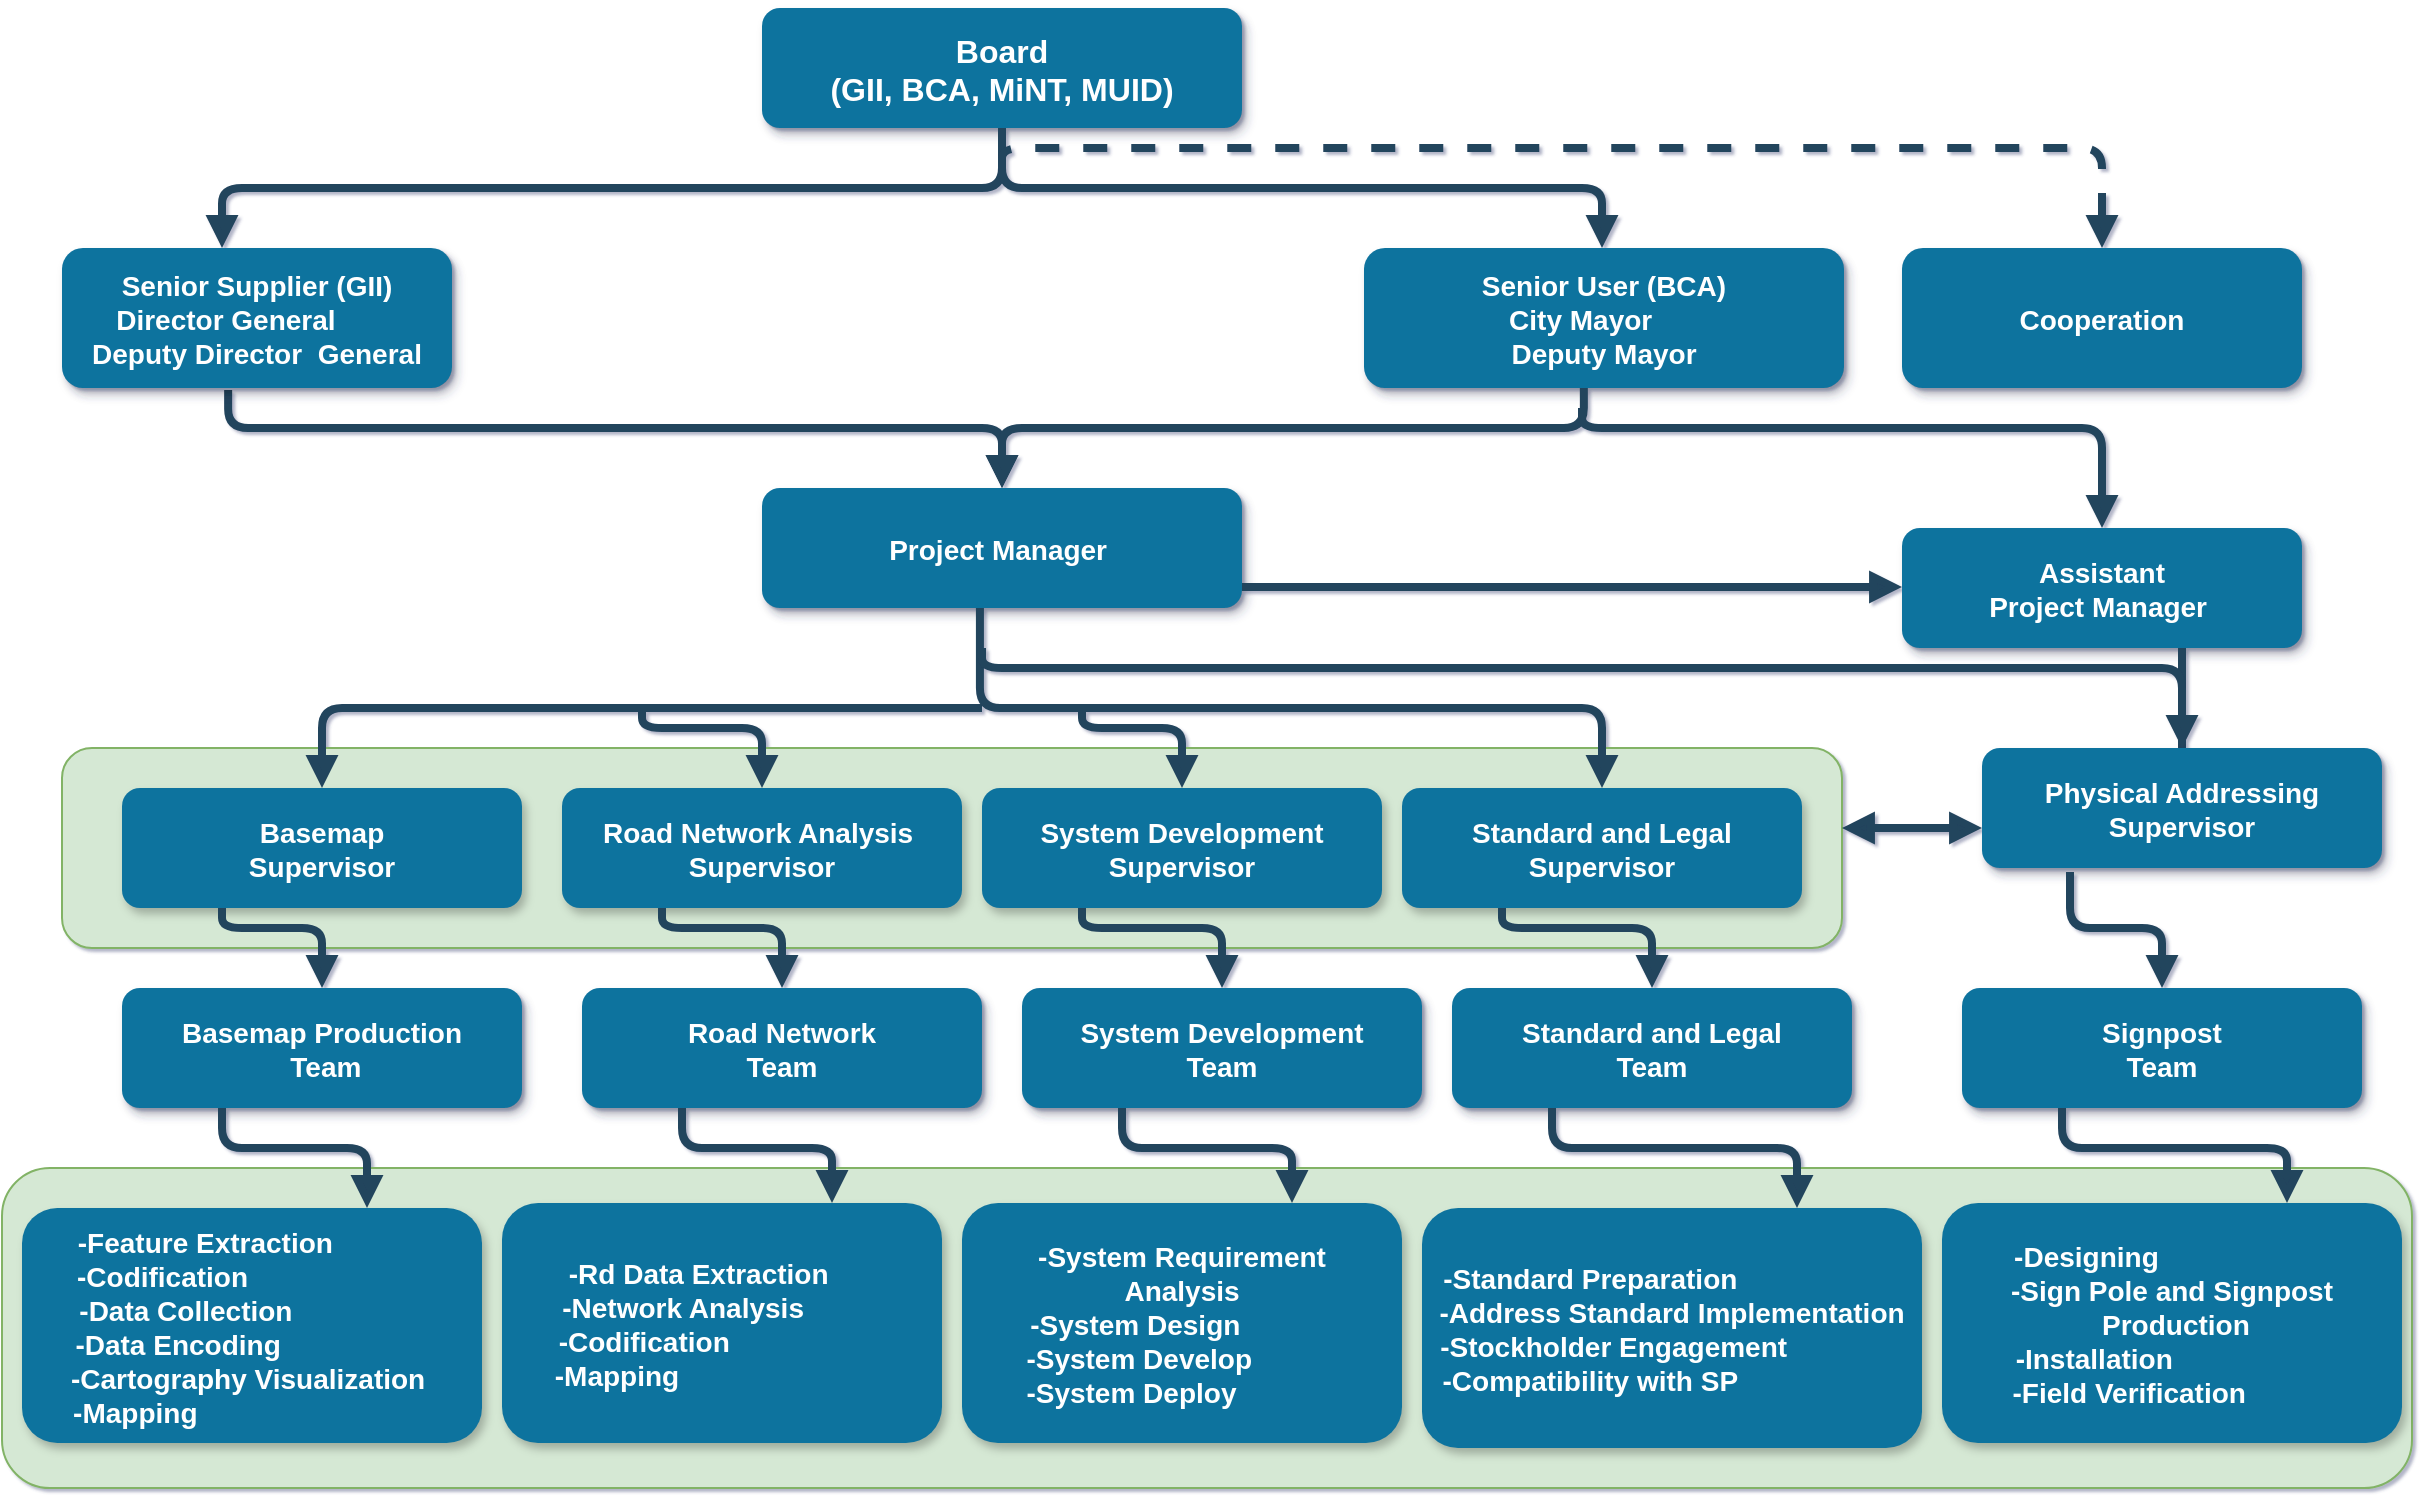 <mxfile version="17.5.0" type="github" pages="3">
  <diagram name="Page-1" id="97916047-d0de-89f5-080d-49f4d83e522f">
    <mxGraphModel dx="1604" dy="805" grid="1" gridSize="10" guides="1" tooltips="1" connect="1" arrows="1" fold="1" page="1" pageScale="1.5" pageWidth="1169" pageHeight="827" background="none" math="0" shadow="1">
      <root>
        <mxCell id="0" />
        <mxCell id="1" parent="0" />
        <mxCell id="2" value="Board&#xa;(GII, BCA, MiNT, MUID)" style="rounded=1;fillColor=#10739E;strokeColor=none;shadow=1;gradientColor=none;fontStyle=1;fontColor=#FFFFFF;fontSize=16;" parent="1" vertex="1">
          <mxGeometry x="710" y="220" width="240" height="60" as="geometry" />
        </mxCell>
        <mxCell id="5" value="Project Manager " style="rounded=1;fillColor=#10739E;strokeColor=none;shadow=1;gradientColor=none;fontStyle=1;fontColor=#FFFFFF;fontSize=14;" parent="1" vertex="1">
          <mxGeometry x="710" y="460" width="240" height="60" as="geometry" />
        </mxCell>
        <mxCell id="7" value="Cooperation" style="rounded=1;fillColor=#10739E;strokeColor=none;shadow=1;gradientColor=none;fontStyle=1;fontColor=#FFFFFF;fontSize=14;" parent="1" vertex="1">
          <mxGeometry x="1280" y="340" width="200" height="70" as="geometry" />
        </mxCell>
        <mxCell id="23" value="Assistant &#xa;Project Manager " style="rounded=1;fillColor=#10739E;strokeColor=none;shadow=1;gradientColor=none;fontStyle=1;fontColor=#FFFFFF;fontSize=14;" parent="1" vertex="1">
          <mxGeometry x="1280" y="480" width="200" height="60" as="geometry" />
        </mxCell>
        <mxCell id="32" value="" style="edgeStyle=elbowEdgeStyle;elbow=vertical;strokeWidth=4;endArrow=block;endFill=1;fontStyle=1;strokeColor=#23445D;exitX=0.426;exitY=1.014;exitDx=0;exitDy=0;exitPerimeter=0;entryX=0.5;entryY=0;entryDx=0;entryDy=0;" parent="1" source="-oGhKgB42iq1yZTFwgwP-55" target="5" edge="1">
          <mxGeometry x="22" y="165.5" width="100" height="100" as="geometry">
            <mxPoint x="1240" y="350" as="sourcePoint" />
            <mxPoint x="780" y="490" as="targetPoint" />
            <Array as="points">
              <mxPoint x="620" y="430" />
            </Array>
          </mxGeometry>
        </mxCell>
        <mxCell id="34" value="" style="edgeStyle=elbowEdgeStyle;elbow=vertical;strokeWidth=4;endArrow=block;endFill=1;fontStyle=1;strokeColor=#23445D;exitX=0.5;exitY=1;exitDx=0;exitDy=0;" parent="1" source="2" edge="1">
          <mxGeometry x="72" y="135.5" width="100" height="100" as="geometry">
            <mxPoint x="780" y="280" as="sourcePoint" />
            <mxPoint x="440" y="340" as="targetPoint" />
            <Array as="points">
              <mxPoint x="640" y="310" />
              <mxPoint x="600" y="320" />
              <mxPoint x="770" y="320" />
              <mxPoint x="700" y="330" />
              <mxPoint x="602" y="525.5" />
            </Array>
          </mxGeometry>
        </mxCell>
        <mxCell id="37" value="" style="edgeStyle=elbowEdgeStyle;elbow=vertical;strokeWidth=4;endArrow=block;endFill=1;fontStyle=1;strokeColor=#23445D;exitX=0.5;exitY=1;exitDx=0;exitDy=0;" parent="1" source="2" edge="1">
          <mxGeometry x="-38" y="135.5" width="100" height="100" as="geometry">
            <mxPoint x="660" y="320" as="sourcePoint" />
            <mxPoint x="1130" y="340" as="targetPoint" />
            <Array as="points">
              <mxPoint x="980" y="310" />
              <mxPoint x="740" y="320" />
              <mxPoint x="890" y="350" />
              <mxPoint x="912" y="525.5" />
            </Array>
          </mxGeometry>
        </mxCell>
        <mxCell id="50" value="" style="edgeStyle=elbowEdgeStyle;elbow=vertical;strokeWidth=4;endArrow=block;endFill=1;fontStyle=1;strokeColor=#23445D;entryX=0.5;entryY=0;entryDx=0;entryDy=0;" parent="1" target="23" edge="1">
          <mxGeometry x="72" y="165.5" width="100" height="100" as="geometry">
            <mxPoint x="1120" y="420" as="sourcePoint" />
            <mxPoint x="1190" y="490" as="targetPoint" />
            <Array as="points">
              <mxPoint x="1250" y="430" />
            </Array>
          </mxGeometry>
        </mxCell>
        <mxCell id="-oGhKgB42iq1yZTFwgwP-55" value="Senior Supplier (GII)&#xa;Director General        &#xa;Deputy Director  General" style="rounded=1;fillColor=#10739E;strokeColor=none;shadow=1;gradientColor=none;fontStyle=1;fontColor=#FFFFFF;fontSize=14;" parent="1" vertex="1">
          <mxGeometry x="360" y="340" width="195" height="70" as="geometry" />
        </mxCell>
        <mxCell id="-oGhKgB42iq1yZTFwgwP-58" value="Senior User (BCA)&#xa;City Mayor      &#xa;Deputy Mayor" style="rounded=1;fillColor=#10739E;strokeColor=none;shadow=1;gradientColor=none;fontStyle=1;fontColor=#FFFFFF;fontSize=14;" parent="1" vertex="1">
          <mxGeometry x="1011" y="340" width="240" height="70" as="geometry" />
        </mxCell>
        <mxCell id="-oGhKgB42iq1yZTFwgwP-59" value="" style="edgeStyle=elbowEdgeStyle;elbow=vertical;strokeWidth=4;endArrow=block;endFill=1;fontStyle=1;strokeColor=#23445D;exitX=0.458;exitY=1;exitDx=0;exitDy=0;exitPerimeter=0;entryX=0.5;entryY=0;entryDx=0;entryDy=0;" parent="1" source="-oGhKgB42iq1yZTFwgwP-58" target="5" edge="1">
          <mxGeometry x="312" y="185.5" width="100" height="100" as="geometry">
            <mxPoint x="1020" y="440" as="sourcePoint" />
            <mxPoint x="830" y="490" as="targetPoint" />
            <Array as="points">
              <mxPoint x="970" y="430" />
            </Array>
          </mxGeometry>
        </mxCell>
        <mxCell id="-oGhKgB42iq1yZTFwgwP-64" value="" style="edgeStyle=elbowEdgeStyle;elbow=vertical;strokeWidth=4;endArrow=block;endFill=1;fontStyle=1;dashed=1;strokeColor=#23445D;entryX=0.5;entryY=0;entryDx=0;entryDy=0;" parent="1" target="7" edge="1">
          <mxGeometry x="-88" y="440.5" width="100" height="100" as="geometry">
            <mxPoint x="830" y="300" as="sourcePoint" />
            <mxPoint x="1270" y="320" as="targetPoint" />
            <Array as="points">
              <mxPoint x="980" y="290" />
              <mxPoint x="1110" y="300" />
              <mxPoint x="1020" y="300" />
              <mxPoint x="1030" y="230" />
              <mxPoint x="1090" y="200" />
              <mxPoint x="900" y="300" />
              <mxPoint x="910" y="290" />
              <mxPoint x="1240" y="280" />
              <mxPoint x="1230" y="290" />
              <mxPoint x="1360" y="435" />
              <mxPoint x="1310" y="435" />
              <mxPoint x="1180" y="435" />
            </Array>
          </mxGeometry>
        </mxCell>
        <mxCell id="-oGhKgB42iq1yZTFwgwP-71" value="" style="edgeStyle=elbowEdgeStyle;elbow=vertical;strokeWidth=4;endArrow=block;endFill=1;fontStyle=1;strokeColor=#23445D;" parent="1" source="5" edge="1">
          <mxGeometry x="307" y="414.5" width="100" height="100" as="geometry">
            <mxPoint x="1000" y="509.5" as="sourcePoint" />
            <mxPoint x="1280" y="509.5" as="targetPoint" />
            <Array as="points">
              <mxPoint x="1130" y="509.5" />
              <mxPoint x="1085" y="509" />
              <mxPoint x="1065" y="569" />
              <mxPoint x="1065" y="559" />
              <mxPoint x="1065" y="539" />
              <mxPoint x="1035" y="579" />
              <mxPoint x="1095" y="559" />
              <mxPoint x="1125" y="569" />
              <mxPoint x="1035" y="619" />
              <mxPoint x="1075" y="659" />
              <mxPoint x="1075" y="599" />
              <mxPoint x="1125" y="539" />
              <mxPoint x="1227" y="804.5" />
            </Array>
          </mxGeometry>
        </mxCell>
        <mxCell id="-oGhKgB42iq1yZTFwgwP-72" value="" style="rounded=1;whiteSpace=wrap;html=1;labelBackgroundColor=default;fontSize=16;fillColor=#d5e8d4;strokeColor=#82b366;" parent="1" vertex="1">
          <mxGeometry x="360" y="590" width="890" height="100" as="geometry" />
        </mxCell>
        <mxCell id="-oGhKgB42iq1yZTFwgwP-74" value="System Development&#xa;Supervisor" style="rounded=1;fillColor=#10739E;strokeColor=none;shadow=1;gradientColor=none;fontStyle=1;fontColor=#FFFFFF;fontSize=14;" parent="1" vertex="1">
          <mxGeometry x="820" y="610" width="200" height="60" as="geometry" />
        </mxCell>
        <mxCell id="-oGhKgB42iq1yZTFwgwP-75" value="Road Network Analysis &#xa;Supervisor" style="rounded=1;fillColor=#10739E;strokeColor=none;shadow=1;gradientColor=none;fontStyle=1;fontColor=#FFFFFF;fontSize=14;" parent="1" vertex="1">
          <mxGeometry x="610" y="610" width="200" height="60" as="geometry" />
        </mxCell>
        <mxCell id="-oGhKgB42iq1yZTFwgwP-76" value="Basemap&#xa;Supervisor" style="rounded=1;fillColor=#10739E;strokeColor=none;shadow=1;gradientColor=none;fontStyle=1;fontColor=#FFFFFF;fontSize=14;" parent="1" vertex="1">
          <mxGeometry x="390" y="610" width="200" height="60" as="geometry" />
        </mxCell>
        <mxCell id="-oGhKgB42iq1yZTFwgwP-77" value="Standard and Legal&#xa;Supervisor" style="rounded=1;fillColor=#10739E;strokeColor=none;shadow=1;gradientColor=none;fontStyle=1;fontColor=#FFFFFF;fontSize=14;" parent="1" vertex="1">
          <mxGeometry x="1030" y="610" width="200" height="60" as="geometry" />
        </mxCell>
        <mxCell id="-oGhKgB42iq1yZTFwgwP-80" value="" style="edgeStyle=elbowEdgeStyle;elbow=vertical;strokeWidth=4;endArrow=block;endFill=1;fontStyle=1;strokeColor=#23445D;" parent="1" target="-oGhKgB42iq1yZTFwgwP-76" edge="1">
          <mxGeometry x="512" y="585.5" width="100" height="100" as="geometry">
            <mxPoint x="820" y="570" as="sourcePoint" />
            <mxPoint x="420" y="870" as="targetPoint" />
            <Array as="points">
              <mxPoint x="680" y="570" />
              <mxPoint x="650" y="570" />
              <mxPoint x="1440" y="800" />
              <mxPoint x="1462" y="975.5" />
            </Array>
          </mxGeometry>
        </mxCell>
        <mxCell id="-oGhKgB42iq1yZTFwgwP-81" value="" style="edgeStyle=elbowEdgeStyle;elbow=vertical;strokeWidth=4;endArrow=block;endFill=1;fontStyle=1;strokeColor=#23445D;entryX=0.5;entryY=0;entryDx=0;entryDy=0;" parent="1" target="-oGhKgB42iq1yZTFwgwP-74" edge="1">
          <mxGeometry x="312" y="595.5" width="100" height="100" as="geometry">
            <mxPoint x="870" y="570" as="sourcePoint" />
            <mxPoint x="920" y="620" as="targetPoint" />
            <Array as="points">
              <mxPoint x="920" y="580" />
              <mxPoint x="1240" y="810" />
              <mxPoint x="1262" y="985.5" />
            </Array>
          </mxGeometry>
        </mxCell>
        <mxCell id="-oGhKgB42iq1yZTFwgwP-82" value="" style="edgeStyle=elbowEdgeStyle;elbow=vertical;strokeWidth=4;endArrow=block;endFill=1;fontStyle=1;strokeColor=#23445D;entryX=0.5;entryY=0;entryDx=0;entryDy=0;exitX=0.454;exitY=1;exitDx=0;exitDy=0;exitPerimeter=0;" parent="1" source="5" target="-oGhKgB42iq1yZTFwgwP-77" edge="1">
          <mxGeometry x="762" y="555.5" width="100" height="100" as="geometry">
            <mxPoint x="820" y="560" as="sourcePoint" />
            <mxPoint x="950" y="635" as="targetPoint" />
            <Array as="points">
              <mxPoint x="980" y="570" />
              <mxPoint x="1690" y="770" />
              <mxPoint x="1712" y="945.5" />
            </Array>
          </mxGeometry>
        </mxCell>
        <mxCell id="-oGhKgB42iq1yZTFwgwP-83" value="" style="edgeStyle=elbowEdgeStyle;elbow=vertical;strokeWidth=4;endArrow=block;endFill=1;fontStyle=1;strokeColor=#23445D;entryX=0.5;entryY=0;entryDx=0;entryDy=0;exitX=0.7;exitY=1;exitDx=0;exitDy=0;exitPerimeter=0;" parent="1" source="23" target="-oGhKgB42iq1yZTFwgwP-85" edge="1">
          <mxGeometry x="652" y="655.5" width="100" height="100" as="geometry">
            <mxPoint x="1420" y="540" as="sourcePoint" />
            <mxPoint x="1360" y="660" as="targetPoint" />
            <Array as="points">
              <mxPoint x="1380" y="600" />
              <mxPoint x="1410" y="800" />
              <mxPoint x="1410" y="780" />
              <mxPoint x="1380" y="820" />
              <mxPoint x="1440" y="800" />
              <mxPoint x="1470" y="810" />
              <mxPoint x="1380" y="860" />
              <mxPoint x="1420" y="900" />
              <mxPoint x="1420" y="840" />
              <mxPoint x="1470" y="780" />
              <mxPoint x="1572" y="1045.5" />
            </Array>
          </mxGeometry>
        </mxCell>
        <mxCell id="-oGhKgB42iq1yZTFwgwP-84" value="" style="edgeStyle=elbowEdgeStyle;elbow=vertical;strokeWidth=4;endArrow=block;endFill=1;fontStyle=1;strokeColor=#23445D;entryX=0.5;entryY=0;entryDx=0;entryDy=0;" parent="1" target="-oGhKgB42iq1yZTFwgwP-75" edge="1">
          <mxGeometry x="372" y="805.5" width="100" height="100" as="geometry">
            <mxPoint x="650" y="570" as="sourcePoint" />
            <mxPoint x="990" y="880" as="targetPoint" />
            <Array as="points">
              <mxPoint x="700" y="580" />
              <mxPoint x="690" y="620" />
              <mxPoint x="1300" y="1020" />
              <mxPoint x="1322" y="1195.5" />
            </Array>
          </mxGeometry>
        </mxCell>
        <mxCell id="-oGhKgB42iq1yZTFwgwP-85" value="Physical Addressing&#xa;Supervisor" style="rounded=1;fillColor=#10739E;strokeColor=none;shadow=1;gradientColor=none;fontStyle=1;fontColor=#FFFFFF;fontSize=14;" parent="1" vertex="1">
          <mxGeometry x="1320" y="590" width="200" height="60" as="geometry" />
        </mxCell>
        <mxCell id="-oGhKgB42iq1yZTFwgwP-88" value="Basemap Production&#xa; Team" style="rounded=1;fillColor=#10739E;strokeColor=none;shadow=1;gradientColor=none;fontStyle=1;fontColor=#FFFFFF;fontSize=14;" parent="1" vertex="1">
          <mxGeometry x="390" y="710" width="200" height="60" as="geometry" />
        </mxCell>
        <mxCell id="-oGhKgB42iq1yZTFwgwP-89" value="Road Network&#xa;Team" style="rounded=1;fillColor=#10739E;strokeColor=none;shadow=1;gradientColor=none;fontStyle=1;fontColor=#FFFFFF;fontSize=14;" parent="1" vertex="1">
          <mxGeometry x="620" y="710" width="200" height="60" as="geometry" />
        </mxCell>
        <mxCell id="-oGhKgB42iq1yZTFwgwP-90" value="System Development&#xa;Team" style="rounded=1;fillColor=#10739E;strokeColor=none;shadow=1;gradientColor=none;fontStyle=1;fontColor=#FFFFFF;fontSize=14;" parent="1" vertex="1">
          <mxGeometry x="840" y="710" width="200" height="60" as="geometry" />
        </mxCell>
        <mxCell id="-oGhKgB42iq1yZTFwgwP-91" value="Standard and Legal&#xa;Team" style="rounded=1;fillColor=#10739E;strokeColor=none;shadow=1;gradientColor=none;fontStyle=1;fontColor=#FFFFFF;fontSize=14;" parent="1" vertex="1">
          <mxGeometry x="1055" y="710" width="200" height="60" as="geometry" />
        </mxCell>
        <mxCell id="-oGhKgB42iq1yZTFwgwP-92" value="Signpost &#xa;Team" style="rounded=1;fillColor=#10739E;strokeColor=none;shadow=1;gradientColor=none;fontStyle=1;fontColor=#FFFFFF;fontSize=14;" parent="1" vertex="1">
          <mxGeometry x="1310" y="710" width="200" height="60" as="geometry" />
        </mxCell>
        <mxCell id="-oGhKgB42iq1yZTFwgwP-93" value="" style="edgeStyle=elbowEdgeStyle;elbow=vertical;strokeWidth=4;endArrow=block;endFill=1;fontStyle=1;strokeColor=#23445D;exitX=0.25;exitY=1;exitDx=0;exitDy=0;entryX=0.5;entryY=0;entryDx=0;entryDy=0;" parent="1" source="-oGhKgB42iq1yZTFwgwP-76" target="-oGhKgB42iq1yZTFwgwP-88" edge="1">
          <mxGeometry x="157" y="923" width="100" height="100" as="geometry">
            <mxPoint x="435" y="727.5" as="sourcePoint" />
            <mxPoint x="475" y="770" as="targetPoint" />
            <Array as="points">
              <mxPoint x="500" y="680" />
              <mxPoint x="1085" y="1137.5" />
              <mxPoint x="1107" y="1313" />
            </Array>
          </mxGeometry>
        </mxCell>
        <mxCell id="-oGhKgB42iq1yZTFwgwP-94" value="" style="edgeStyle=elbowEdgeStyle;elbow=vertical;strokeWidth=4;endArrow=block;endFill=1;fontStyle=1;strokeColor=#23445D;exitX=0.25;exitY=1;exitDx=0;exitDy=0;entryX=0.5;entryY=0;entryDx=0;entryDy=0;" parent="1" source="-oGhKgB42iq1yZTFwgwP-75" target="-oGhKgB42iq1yZTFwgwP-89" edge="1">
          <mxGeometry x="382" y="923" width="100" height="100" as="geometry">
            <mxPoint x="660" y="727.5" as="sourcePoint" />
            <mxPoint x="700" y="770" as="targetPoint" />
            <Array as="points">
              <mxPoint x="700" y="680" />
              <mxPoint x="1310" y="1137.5" />
              <mxPoint x="1332" y="1313" />
            </Array>
          </mxGeometry>
        </mxCell>
        <mxCell id="-oGhKgB42iq1yZTFwgwP-95" value="" style="edgeStyle=elbowEdgeStyle;elbow=vertical;strokeWidth=4;endArrow=block;endFill=1;fontStyle=1;strokeColor=#23445D;exitX=0.25;exitY=1;exitDx=0;exitDy=0;entryX=0.5;entryY=0;entryDx=0;entryDy=0;" parent="1" source="-oGhKgB42iq1yZTFwgwP-74" target="-oGhKgB42iq1yZTFwgwP-90" edge="1">
          <mxGeometry x="599" y="923" width="100" height="100" as="geometry">
            <mxPoint x="877" y="727.5" as="sourcePoint" />
            <mxPoint x="917" y="770" as="targetPoint" />
            <Array as="points">
              <mxPoint x="910" y="680" />
              <mxPoint x="1527" y="1137.5" />
              <mxPoint x="1549" y="1313" />
            </Array>
          </mxGeometry>
        </mxCell>
        <mxCell id="-oGhKgB42iq1yZTFwgwP-96" value="" style="edgeStyle=elbowEdgeStyle;elbow=vertical;strokeWidth=4;endArrow=block;endFill=1;fontStyle=1;strokeColor=#23445D;exitX=0.25;exitY=1;exitDx=0;exitDy=0;entryX=0.5;entryY=0;entryDx=0;entryDy=0;" parent="1" source="-oGhKgB42iq1yZTFwgwP-77" target="-oGhKgB42iq1yZTFwgwP-91" edge="1">
          <mxGeometry x="822" y="923" width="100" height="100" as="geometry">
            <mxPoint x="1100" y="727.5" as="sourcePoint" />
            <mxPoint x="1140" y="770" as="targetPoint" />
            <Array as="points">
              <mxPoint x="1130" y="680" />
              <mxPoint x="1750" y="1137.5" />
              <mxPoint x="1772" y="1313" />
            </Array>
          </mxGeometry>
        </mxCell>
        <mxCell id="-oGhKgB42iq1yZTFwgwP-97" value="" style="edgeStyle=elbowEdgeStyle;elbow=vertical;strokeWidth=4;endArrow=block;endFill=1;fontStyle=1;strokeColor=#23445D;exitX=0.22;exitY=1.033;exitDx=0;exitDy=0;exitPerimeter=0;entryX=0.5;entryY=0;entryDx=0;entryDy=0;" parent="1" source="-oGhKgB42iq1yZTFwgwP-85" target="-oGhKgB42iq1yZTFwgwP-92" edge="1">
          <mxGeometry x="1092" y="923" width="100" height="100" as="geometry">
            <mxPoint x="1370" y="728" as="sourcePoint" />
            <mxPoint x="1410" y="770" as="targetPoint" />
            <Array as="points">
              <mxPoint x="1390" y="680" />
              <mxPoint x="2020" y="1137.5" />
              <mxPoint x="2042" y="1313" />
            </Array>
          </mxGeometry>
        </mxCell>
        <mxCell id="-oGhKgB42iq1yZTFwgwP-108" value="" style="edgeStyle=elbowEdgeStyle;elbow=vertical;strokeWidth=4;endArrow=block;endFill=1;fontStyle=1;strokeColor=#23445D;" parent="1" edge="1">
          <mxGeometry x="492" y="565.5" width="100" height="100" as="geometry">
            <mxPoint x="1300" y="630" as="sourcePoint" />
            <mxPoint x="1250" y="630" as="targetPoint" />
            <Array as="points">
              <mxPoint x="1280" y="630" />
              <mxPoint x="1250" y="720" />
              <mxPoint x="1250" y="710" />
              <mxPoint x="1250" y="690" />
              <mxPoint x="1220" y="730" />
              <mxPoint x="1280" y="710" />
              <mxPoint x="1310" y="720" />
              <mxPoint x="1220" y="770" />
              <mxPoint x="1260" y="810" />
              <mxPoint x="1260" y="750" />
              <mxPoint x="1310" y="690" />
              <mxPoint x="1412" y="955.5" />
            </Array>
          </mxGeometry>
        </mxCell>
        <mxCell id="-oGhKgB42iq1yZTFwgwP-109" value="" style="edgeStyle=elbowEdgeStyle;elbow=vertical;strokeWidth=4;endArrow=block;endFill=1;fontStyle=1;strokeColor=#23445D;" parent="1" edge="1">
          <mxGeometry x="502" y="535.5" width="100" height="100" as="geometry">
            <mxPoint x="1270" y="630" as="sourcePoint" />
            <mxPoint x="1320" y="630" as="targetPoint" />
            <Array as="points">
              <mxPoint x="1280" y="630" />
              <mxPoint x="1260" y="690" />
              <mxPoint x="1260" y="680" />
              <mxPoint x="1260" y="660" />
              <mxPoint x="1230" y="700" />
              <mxPoint x="1290" y="680" />
              <mxPoint x="1320" y="690" />
              <mxPoint x="1230" y="740" />
              <mxPoint x="1270" y="780" />
              <mxPoint x="1270" y="720" />
              <mxPoint x="1320" y="660" />
              <mxPoint x="1422" y="925.5" />
            </Array>
          </mxGeometry>
        </mxCell>
        <mxCell id="9k9SJWvl5FccEw_qCoiV-55" value="" style="edgeStyle=elbowEdgeStyle;elbow=vertical;strokeWidth=4;endArrow=block;endFill=1;fontStyle=1;strokeColor=#23445D;" parent="1" target="-oGhKgB42iq1yZTFwgwP-85" edge="1">
          <mxGeometry x="729" y="520.5" width="100" height="100" as="geometry">
            <mxPoint x="820" y="540" as="sourcePoint" />
            <mxPoint x="1360" y="660" as="targetPoint" />
            <Array as="points">
              <mxPoint x="1120" y="550" />
              <mxPoint x="1400" y="570" />
              <mxPoint x="1130" y="570" />
              <mxPoint x="947" y="595" />
              <mxPoint x="957" y="595" />
              <mxPoint x="1657" y="735" />
              <mxPoint x="1679" y="910.5" />
            </Array>
          </mxGeometry>
        </mxCell>
        <mxCell id="9k9SJWvl5FccEw_qCoiV-60" value="" style="rounded=1;whiteSpace=wrap;html=1;labelBackgroundColor=default;fontSize=16;fillColor=#d5e8d4;strokeColor=#82b366;" parent="1" vertex="1">
          <mxGeometry x="330" y="800" width="1205" height="160" as="geometry" />
        </mxCell>
        <mxCell id="9k9SJWvl5FccEw_qCoiV-61" value="-Feature Extraction            &#xa;-Codification                       &#xa;  -Data Collection                   &#xa;-Data Encoding                   &#xa;-Cartography Visualization &#xa;-Mapping                              " style="rounded=1;fillColor=#10739E;strokeColor=none;shadow=1;gradientColor=none;fontStyle=1;fontColor=#FFFFFF;fontSize=14;" parent="1" vertex="1">
          <mxGeometry x="340" y="820" width="230" height="117.5" as="geometry" />
        </mxCell>
        <mxCell id="9k9SJWvl5FccEw_qCoiV-62" value="-Rd Data Extraction      &#xa;-Network Analysis          &#xa;-Codification                    &#xa;-Mapping                           " style="rounded=1;fillColor=#10739E;strokeColor=none;shadow=1;gradientColor=none;fontStyle=1;fontColor=#FFFFFF;fontSize=14;" parent="1" vertex="1">
          <mxGeometry x="580" y="817.5" width="220" height="120" as="geometry" />
        </mxCell>
        <mxCell id="9k9SJWvl5FccEw_qCoiV-63" value="-System Requirement&#xa; Analysis &#xa;-System Design            &#xa;-System Develop           &#xa;-System Deploy             " style="rounded=1;fillColor=#10739E;strokeColor=none;shadow=1;gradientColor=none;fontStyle=1;fontColor=#FFFFFF;fontSize=14;" parent="1" vertex="1">
          <mxGeometry x="810" y="817.5" width="220" height="120" as="geometry" />
        </mxCell>
        <mxCell id="9k9SJWvl5FccEw_qCoiV-64" value="-Standard Preparation                     &#xa;-Address Standard Implementation&#xa;-Stockholder Engagement               &#xa;-Compatibility with SP                     " style="rounded=1;fillColor=#10739E;strokeColor=none;shadow=1;gradientColor=none;fontStyle=1;fontColor=#FFFFFF;fontSize=14;" parent="1" vertex="1">
          <mxGeometry x="1040" y="820" width="250" height="120" as="geometry" />
        </mxCell>
        <mxCell id="9k9SJWvl5FccEw_qCoiV-65" value="-Designing                      &#xa;-Sign Pole and Signpost&#xa; Production&#xa;-Installation                    &#xa;-Field Verification           " style="rounded=1;fillColor=#10739E;strokeColor=none;shadow=1;gradientColor=none;fontStyle=1;fontColor=#FFFFFF;fontSize=14;" parent="1" vertex="1">
          <mxGeometry x="1300" y="817.5" width="230" height="120" as="geometry" />
        </mxCell>
        <mxCell id="9k9SJWvl5FccEw_qCoiV-66" value="" style="edgeStyle=elbowEdgeStyle;elbow=vertical;strokeWidth=4;endArrow=block;endFill=1;fontStyle=1;strokeColor=#23445D;exitX=0.25;exitY=1;exitDx=0;exitDy=0;entryX=0.75;entryY=0;entryDx=0;entryDy=0;" parent="1" source="-oGhKgB42iq1yZTFwgwP-88" target="9k9SJWvl5FccEw_qCoiV-61" edge="1">
          <mxGeometry x="1317" y="773" width="100" height="100" as="geometry">
            <mxPoint x="1600" y="530" as="sourcePoint" />
            <mxPoint x="1650" y="580" as="targetPoint" />
            <Array as="points">
              <mxPoint x="480" y="790" />
              <mxPoint x="2245" y="987.5" />
              <mxPoint x="2267" y="1163" />
            </Array>
          </mxGeometry>
        </mxCell>
        <mxCell id="9k9SJWvl5FccEw_qCoiV-67" value="" style="edgeStyle=elbowEdgeStyle;elbow=vertical;strokeWidth=4;endArrow=block;endFill=1;fontStyle=1;strokeColor=#23445D;exitX=0.25;exitY=1;exitDx=0;exitDy=0;entryX=0.75;entryY=0;entryDx=0;entryDy=0;" parent="1" source="-oGhKgB42iq1yZTFwgwP-89" target="9k9SJWvl5FccEw_qCoiV-62" edge="1">
          <mxGeometry x="2537" y="803" width="100" height="100" as="geometry">
            <mxPoint x="1660" y="820" as="sourcePoint" />
            <mxPoint x="1722.5" y="870" as="targetPoint" />
            <Array as="points">
              <mxPoint x="710" y="790" />
              <mxPoint x="1200" y="810" />
              <mxPoint x="3465" y="1017.5" />
              <mxPoint x="3487" y="1193" />
            </Array>
          </mxGeometry>
        </mxCell>
        <mxCell id="9k9SJWvl5FccEw_qCoiV-68" value="" style="edgeStyle=elbowEdgeStyle;elbow=vertical;strokeWidth=4;endArrow=block;endFill=1;fontStyle=1;strokeColor=#23445D;exitX=0.25;exitY=1;exitDx=0;exitDy=0;entryX=0.75;entryY=0;entryDx=0;entryDy=0;" parent="1" source="-oGhKgB42iq1yZTFwgwP-90" target="9k9SJWvl5FccEw_qCoiV-63" edge="1">
          <mxGeometry x="3447" y="663" width="100" height="100" as="geometry">
            <mxPoint x="1570" y="650" as="sourcePoint" />
            <mxPoint x="1645" y="697.5" as="targetPoint" />
            <Array as="points">
              <mxPoint x="950" y="790" />
              <mxPoint x="965" y="780" />
              <mxPoint x="1120" y="800" />
              <mxPoint x="2110" y="670" />
              <mxPoint x="4375" y="877.5" />
              <mxPoint x="4397" y="1053" />
            </Array>
          </mxGeometry>
        </mxCell>
        <mxCell id="9k9SJWvl5FccEw_qCoiV-69" value="" style="edgeStyle=elbowEdgeStyle;elbow=vertical;strokeWidth=4;endArrow=block;endFill=1;fontStyle=1;strokeColor=#23445D;exitX=0.25;exitY=1;exitDx=0;exitDy=0;entryX=0.75;entryY=0;entryDx=0;entryDy=0;" parent="1" source="-oGhKgB42iq1yZTFwgwP-91" target="9k9SJWvl5FccEw_qCoiV-64" edge="1">
          <mxGeometry x="3477" y="723" width="100" height="100" as="geometry">
            <mxPoint x="1600" y="710" as="sourcePoint" />
            <mxPoint x="1675" y="757.5" as="targetPoint" />
            <Array as="points">
              <mxPoint x="1160" y="790" />
              <mxPoint x="2140" y="730" />
              <mxPoint x="4405" y="937.5" />
              <mxPoint x="4427" y="1113" />
            </Array>
          </mxGeometry>
        </mxCell>
        <mxCell id="9k9SJWvl5FccEw_qCoiV-70" value="" style="edgeStyle=elbowEdgeStyle;elbow=vertical;strokeWidth=4;endArrow=block;endFill=1;fontStyle=1;strokeColor=#23445D;exitX=0.25;exitY=1;exitDx=0;exitDy=0;entryX=0.75;entryY=0;entryDx=0;entryDy=0;" parent="1" source="-oGhKgB42iq1yZTFwgwP-92" target="9k9SJWvl5FccEw_qCoiV-65" edge="1">
          <mxGeometry x="3517" y="773" width="100" height="100" as="geometry">
            <mxPoint x="1640" y="760" as="sourcePoint" />
            <mxPoint x="1720" y="840" as="targetPoint" />
            <Array as="points">
              <mxPoint x="1410" y="790" />
              <mxPoint x="1530" y="810" />
              <mxPoint x="2180" y="780" />
              <mxPoint x="4445" y="987.5" />
              <mxPoint x="4467" y="1163" />
            </Array>
          </mxGeometry>
        </mxCell>
      </root>
    </mxGraphModel>
  </diagram>
  <diagram id="sW1geXtu3QkKmL90fTVf" name="Page-2">
    <mxGraphModel dx="1364" dy="805" grid="1" gridSize="14" guides="1" tooltips="1" connect="1" arrows="1" fold="1" page="1" pageScale="1" pageWidth="1100" pageHeight="850" background="#ffffff" math="0" shadow="0">
      <root>
        <mxCell id="0" />
        <mxCell id="1" parent="0" />
        <mxCell id="iEAZW5QivC9z6IAEuazF-2" value="Project Manager " style="rounded=1;fillColor=#ffcc99;strokeColor=#36393d;shadow=1;fontStyle=1;fontSize=17;" parent="1" vertex="1">
          <mxGeometry x="490" y="324" width="265" height="70" as="geometry" />
        </mxCell>
        <mxCell id="iEAZW5QivC9z6IAEuazF-3" value="Cooperation" style="rounded=1;fillColor=#6d8764;strokeColor=#3A5431;shadow=1;fontStyle=1;fontSize=14;fontColor=#ffffff;" parent="1" vertex="1">
          <mxGeometry x="1274" y="137" width="200" height="70" as="geometry" />
        </mxCell>
        <mxCell id="iEAZW5QivC9z6IAEuazF-4" value="Assistant &#xa;Project Manager " style="rounded=1;fillColor=#ffcc99;strokeColor=#36393d;shadow=1;fontStyle=1;fontSize=14;" parent="1" vertex="1">
          <mxGeometry x="1030" y="392" width="170" height="50" as="geometry" />
        </mxCell>
        <mxCell id="iEAZW5QivC9z6IAEuazF-13" value="" style="edgeStyle=elbowEdgeStyle;elbow=vertical;strokeWidth=3;endArrow=block;endFill=1;fontStyle=1;strokeColor=#23445D;entryX=0.5;entryY=0;entryDx=0;entryDy=0;" parent="1" target="iEAZW5QivC9z6IAEuazF-4" edge="1">
          <mxGeometry x="47" y="344.5" width="100" height="100" as="geometry">
            <mxPoint x="756" y="359" as="sourcePoint" />
            <mxPoint x="1040" y="470" as="targetPoint" />
            <Array as="points">
              <mxPoint x="938" y="364" />
              <mxPoint x="805" y="499" />
              <mxPoint x="805" y="489" />
              <mxPoint x="805" y="469" />
              <mxPoint x="775" y="509" />
              <mxPoint x="835" y="489" />
              <mxPoint x="865" y="499" />
              <mxPoint x="775" y="549" />
              <mxPoint x="815" y="589" />
              <mxPoint x="815" y="529" />
              <mxPoint x="865" y="469" />
              <mxPoint x="967" y="734.5" />
            </Array>
          </mxGeometry>
        </mxCell>
        <mxCell id="iEAZW5QivC9z6IAEuazF-14" value="" style="rounded=1;whiteSpace=wrap;html=1;labelBackgroundColor=default;fontSize=16;fillColor=#d5e8d4;strokeColor=#82b366;gradientColor=none;strokeWidth=3;" parent="1" vertex="1">
          <mxGeometry x="80" y="511" width="1165" height="110" as="geometry" />
        </mxCell>
        <mxCell id="iEAZW5QivC9z6IAEuazF-24" value="Physical Addressing&#xa;Supervisor" style="rounded=1;fillColor=#ffcd28;strokeColor=#d79b00;shadow=1;fontStyle=1;fontSize=14;gradientColor=#ffa500;" parent="1" vertex="1">
          <mxGeometry x="1030" y="536" width="200" height="60" as="geometry" />
        </mxCell>
        <mxCell id="iEAZW5QivC9z6IAEuazF-37" value="" style="edgeStyle=elbowEdgeStyle;elbow=vertical;strokeWidth=3;endArrow=block;endFill=1;fontStyle=1;strokeColor=#23445D;exitX=0.463;exitY=1;exitDx=0;exitDy=0;exitPerimeter=0;entryX=0.5;entryY=0;entryDx=0;entryDy=0;" parent="1" source="iEAZW5QivC9z6IAEuazF-2" target="iEAZW5QivC9z6IAEuazF-24" edge="1">
          <mxGeometry x="469" y="450.5" width="100" height="100" as="geometry">
            <mxPoint x="570" y="490" as="sourcePoint" />
            <mxPoint x="1100" y="590" as="targetPoint" />
            <Array as="points">
              <mxPoint x="840" y="476" />
              <mxPoint x="860" y="520" />
              <mxPoint x="810" y="520" />
              <mxPoint x="930" y="510" />
              <mxPoint x="960" y="490" />
              <mxPoint x="860" y="480" />
              <mxPoint x="1140" y="500" />
              <mxPoint x="870" y="500" />
              <mxPoint x="687" y="525" />
              <mxPoint x="697" y="525" />
              <mxPoint x="1397" y="665" />
              <mxPoint x="1419" y="840.5" />
            </Array>
          </mxGeometry>
        </mxCell>
        <mxCell id="6m8-zw5Bx2EqO2fbQ1Oj-1" value="" style="rounded=1;whiteSpace=wrap;html=1;labelBackgroundColor=default;fontSize=16;fillColor=#CCCCCC;strokeColor=#56517e;strokeWidth=2;" parent="1" vertex="1">
          <mxGeometry x="80" y="641" width="1165" height="100" as="geometry" />
        </mxCell>
        <mxCell id="6m8-zw5Bx2EqO2fbQ1Oj-2" value="Basemap Production&#xa; Team" style="rounded=1;fillColor=#579187;strokeColor=none;shadow=1;gradientColor=none;fontStyle=1;fontColor=#FFFFFF;fontSize=14;" parent="1" vertex="1">
          <mxGeometry x="100" y="656" width="200" height="70" as="geometry" />
        </mxCell>
        <mxCell id="6m8-zw5Bx2EqO2fbQ1Oj-3" value="Road Network&#xa;Team" style="rounded=1;fillColor=#579187;strokeColor=none;shadow=1;gradientColor=none;fontStyle=1;fontColor=#FFFFFF;fontSize=14;" parent="1" vertex="1">
          <mxGeometry x="330" y="656" width="210" height="70" as="geometry" />
        </mxCell>
        <mxCell id="6m8-zw5Bx2EqO2fbQ1Oj-4" value="System Development&#xa;Team" style="rounded=1;fillColor=#579187;strokeColor=none;shadow=1;gradientColor=none;fontStyle=1;fontColor=#FFFFFF;fontSize=14;" parent="1" vertex="1">
          <mxGeometry x="557.5" y="656" width="210" height="70" as="geometry" />
        </mxCell>
        <mxCell id="6m8-zw5Bx2EqO2fbQ1Oj-5" value="Standard and Legal&#xa;Team" style="rounded=1;fillColor=#579187;strokeColor=none;shadow=1;gradientColor=none;fontStyle=1;fontColor=#FFFFFF;fontSize=14;" parent="1" vertex="1">
          <mxGeometry x="790" y="656" width="210" height="70" as="geometry" />
        </mxCell>
        <mxCell id="6m8-zw5Bx2EqO2fbQ1Oj-6" value="Signpost &#xa;Team" style="rounded=1;fillColor=#579187;strokeColor=none;shadow=1;gradientColor=none;fontStyle=1;fontColor=#FFFFFF;fontSize=14;" parent="1" vertex="1">
          <mxGeometry x="1035" y="656" width="190" height="70" as="geometry" />
        </mxCell>
        <mxCell id="6m8-zw5Bx2EqO2fbQ1Oj-10" value="" style="edgeStyle=elbowEdgeStyle;elbow=vertical;strokeWidth=3;endArrow=block;endFill=1;fontStyle=1;strokeColor=#23445D;" parent="1" edge="1">
          <mxGeometry x="212" y="471" width="100" height="100" as="geometry">
            <mxPoint x="980" y="565.5" as="sourcePoint" />
            <mxPoint x="1030" y="565.5" as="targetPoint" />
            <Array as="points">
              <mxPoint x="990" y="565.5" />
              <mxPoint x="970" y="625.5" />
              <mxPoint x="970" y="615.5" />
              <mxPoint x="970" y="595.5" />
              <mxPoint x="940" y="635.5" />
              <mxPoint x="1000" y="615.5" />
              <mxPoint x="1030" y="625.5" />
              <mxPoint x="940" y="675.5" />
              <mxPoint x="980" y="715.5" />
              <mxPoint x="980" y="655.5" />
              <mxPoint x="1030" y="595.5" />
              <mxPoint x="1132" y="861" />
            </Array>
          </mxGeometry>
        </mxCell>
        <mxCell id="6m8-zw5Bx2EqO2fbQ1Oj-11" value="" style="edgeStyle=elbowEdgeStyle;elbow=vertical;strokeWidth=3;endArrow=block;endFill=1;fontStyle=1;strokeColor=#23445D;" parent="1" edge="1">
          <mxGeometry x="212" y="501" width="100" height="100" as="geometry">
            <mxPoint x="1020" y="565.5" as="sourcePoint" />
            <mxPoint x="970" y="565.5" as="targetPoint" />
            <Array as="points">
              <mxPoint x="1000" y="565.5" />
              <mxPoint x="970" y="655.5" />
              <mxPoint x="970" y="645.5" />
              <mxPoint x="970" y="625.5" />
              <mxPoint x="940" y="665.5" />
              <mxPoint x="1000" y="645.5" />
              <mxPoint x="1030" y="655.5" />
              <mxPoint x="940" y="705.5" />
              <mxPoint x="980" y="745.5" />
              <mxPoint x="980" y="685.5" />
              <mxPoint x="1030" y="625.5" />
              <mxPoint x="1132" y="891" />
            </Array>
          </mxGeometry>
        </mxCell>
        <mxCell id="6m8-zw5Bx2EqO2fbQ1Oj-13" value="" style="rounded=1;whiteSpace=wrap;html=1;labelBackgroundColor=default;fontSize=16;fillColor=#579187;strokeColor=#36393d;strokeWidth=2;" parent="1" vertex="1">
          <mxGeometry x="90" y="526" width="882.5" height="80" as="geometry" />
        </mxCell>
        <mxCell id="6m8-zw5Bx2EqO2fbQ1Oj-14" value="Basemap&#xa;Supervisor" style="rounded=1;fillColor=#ffcd28;strokeColor=#d79b00;shadow=1;fontStyle=1;fontSize=14;strokeWidth=1;perimeterSpacing=0;gradientColor=#ffa500;" parent="1" vertex="1">
          <mxGeometry x="100" y="536" width="200" height="60" as="geometry" />
        </mxCell>
        <mxCell id="6m8-zw5Bx2EqO2fbQ1Oj-15" value="Road Network Analysis &#xa;Supervisor" style="rounded=1;fillColor=#ffcd28;strokeColor=#d79b00;shadow=1;fontStyle=1;fontSize=14;gradientColor=#ffa500;" parent="1" vertex="1">
          <mxGeometry x="320" y="536" width="200" height="60" as="geometry" />
        </mxCell>
        <mxCell id="6m8-zw5Bx2EqO2fbQ1Oj-16" value="System Development&#xa;Supervisor" style="rounded=1;fillColor=#ffcd28;strokeColor=#d79b00;shadow=1;fontStyle=1;fontSize=14;gradientColor=#ffa500;" parent="1" vertex="1">
          <mxGeometry x="540" y="536" width="200" height="60" as="geometry" />
        </mxCell>
        <mxCell id="6m8-zw5Bx2EqO2fbQ1Oj-17" value="Standard and Legal&#xa;Supervisor" style="rounded=1;fillColor=#ffcd28;strokeColor=#d79b00;shadow=1;fontStyle=1;fontSize=14;gradientColor=#ffa500;" parent="1" vertex="1">
          <mxGeometry x="760" y="536" width="200" height="60" as="geometry" />
        </mxCell>
        <mxCell id="6m8-zw5Bx2EqO2fbQ1Oj-18" value="" style="edgeStyle=elbowEdgeStyle;elbow=vertical;strokeWidth=3;endArrow=block;endFill=1;fontStyle=1;strokeColor=#23445D;entryX=0.5;entryY=0;entryDx=0;entryDy=0;" parent="1" source="iEAZW5QivC9z6IAEuazF-4" target="iEAZW5QivC9z6IAEuazF-24" edge="1">
          <mxGeometry x="172" y="575.5" width="100" height="100" as="geometry">
            <mxPoint x="940" y="670" as="sourcePoint" />
            <mxPoint x="1130" y="670" as="targetPoint" />
            <Array as="points">
              <mxPoint x="1130" y="530" />
              <mxPoint x="950" y="670" />
              <mxPoint x="930" y="730" />
              <mxPoint x="930" y="720" />
              <mxPoint x="930" y="700" />
              <mxPoint x="900" y="740" />
              <mxPoint x="960" y="720" />
              <mxPoint x="990" y="730" />
              <mxPoint x="900" y="780" />
              <mxPoint x="940" y="820" />
              <mxPoint x="940" y="760" />
              <mxPoint x="990" y="700" />
              <mxPoint x="1092" y="965.5" />
            </Array>
          </mxGeometry>
        </mxCell>
        <mxCell id="6m8-zw5Bx2EqO2fbQ1Oj-21" value="" style="edgeStyle=elbowEdgeStyle;elbow=vertical;strokeWidth=3;endArrow=block;endFill=1;fontStyle=1;strokeColor=#23445D;entryX=0.555;entryY=0.033;entryDx=0;entryDy=0;entryPerimeter=0;exitX=0.46;exitY=0.986;exitDx=0;exitDy=0;exitPerimeter=0;" parent="1" target="6m8-zw5Bx2EqO2fbQ1Oj-17" edge="1" source="iEAZW5QivC9z6IAEuazF-2">
          <mxGeometry x="504.42" y="485.5" width="100" height="100" as="geometry">
            <mxPoint x="570" y="460" as="sourcePoint" />
            <mxPoint x="870.42" y="576.02" as="targetPoint" />
            <Array as="points">
              <mxPoint x="714" y="476" />
              <mxPoint x="722.42" y="550" />
              <mxPoint x="722.42" y="500" />
              <mxPoint x="1432.42" y="700" />
              <mxPoint x="1454.42" y="875.5" />
            </Array>
          </mxGeometry>
        </mxCell>
        <mxCell id="6m8-zw5Bx2EqO2fbQ1Oj-22" value="" style="edgeStyle=elbowEdgeStyle;elbow=vertical;strokeWidth=3;endArrow=block;endFill=1;fontStyle=1;strokeColor=#23445D;exitX=0.25;exitY=1;exitDx=0;exitDy=0;entryX=0.5;entryY=0;entryDx=0;entryDy=0;" parent="1" source="6m8-zw5Bx2EqO2fbQ1Oj-15" target="6m8-zw5Bx2EqO2fbQ1Oj-3" edge="1">
          <mxGeometry x="-353" y="476.5" width="100" height="100" as="geometry">
            <mxPoint x="360" y="596" as="sourcePoint" />
            <mxPoint x="410" y="656" as="targetPoint" />
            <Array as="points">
              <mxPoint x="400" y="631" />
              <mxPoint x="250" y="691" />
              <mxPoint x="445" y="731" />
              <mxPoint x="405" y="631" />
              <mxPoint x="405" y="621" />
              <mxPoint x="405" y="601" />
              <mxPoint x="375" y="641" />
              <mxPoint x="435" y="621" />
              <mxPoint x="465" y="631" />
              <mxPoint x="375" y="681" />
              <mxPoint x="415" y="721" />
              <mxPoint x="415" y="661" />
              <mxPoint x="465" y="601" />
              <mxPoint x="567" y="866.5" />
            </Array>
          </mxGeometry>
        </mxCell>
        <mxCell id="6m8-zw5Bx2EqO2fbQ1Oj-23" value="" style="edgeStyle=elbowEdgeStyle;elbow=vertical;strokeWidth=3;endArrow=block;endFill=1;fontStyle=1;strokeColor=#23445D;exitX=0.25;exitY=1;exitDx=0;exitDy=0;entryX=0.5;entryY=0;entryDx=0;entryDy=0;" parent="1" source="6m8-zw5Bx2EqO2fbQ1Oj-16" target="6m8-zw5Bx2EqO2fbQ1Oj-4" edge="1">
          <mxGeometry x="-133" y="476.5" width="100" height="100" as="geometry">
            <mxPoint x="580" y="596" as="sourcePoint" />
            <mxPoint x="630" y="656" as="targetPoint" />
            <Array as="points">
              <mxPoint x="600" y="631" />
              <mxPoint x="470" y="691" />
              <mxPoint x="665" y="731" />
              <mxPoint x="625" y="631" />
              <mxPoint x="625" y="621" />
              <mxPoint x="625" y="601" />
              <mxPoint x="595" y="641" />
              <mxPoint x="655" y="621" />
              <mxPoint x="685" y="631" />
              <mxPoint x="595" y="681" />
              <mxPoint x="635" y="721" />
              <mxPoint x="635" y="661" />
              <mxPoint x="685" y="601" />
              <mxPoint x="787" y="866.5" />
            </Array>
          </mxGeometry>
        </mxCell>
        <mxCell id="6m8-zw5Bx2EqO2fbQ1Oj-24" value="" style="edgeStyle=elbowEdgeStyle;elbow=vertical;strokeWidth=3;endArrow=block;endFill=1;fontStyle=1;strokeColor=#23445D;exitX=0.25;exitY=1;exitDx=0;exitDy=0;entryX=0.5;entryY=0;entryDx=0;entryDy=0;" parent="1" source="6m8-zw5Bx2EqO2fbQ1Oj-17" target="6m8-zw5Bx2EqO2fbQ1Oj-5" edge="1">
          <mxGeometry x="97" y="476.5" width="100" height="100" as="geometry">
            <mxPoint x="810" y="596" as="sourcePoint" />
            <mxPoint x="860" y="656" as="targetPoint" />
            <Array as="points">
              <mxPoint x="850" y="631" />
              <mxPoint x="700" y="691" />
              <mxPoint x="895" y="731" />
              <mxPoint x="855" y="631" />
              <mxPoint x="855" y="621" />
              <mxPoint x="855" y="601" />
              <mxPoint x="825" y="641" />
              <mxPoint x="885" y="621" />
              <mxPoint x="915" y="631" />
              <mxPoint x="825" y="681" />
              <mxPoint x="865" y="721" />
              <mxPoint x="865" y="661" />
              <mxPoint x="915" y="601" />
              <mxPoint x="1017" y="866.5" />
            </Array>
          </mxGeometry>
        </mxCell>
        <mxCell id="6m8-zw5Bx2EqO2fbQ1Oj-25" value="" style="edgeStyle=elbowEdgeStyle;elbow=vertical;strokeWidth=3;endArrow=block;endFill=1;fontStyle=1;strokeColor=#23445D;exitX=0.25;exitY=1;exitDx=0;exitDy=0;entryX=0.5;entryY=0;entryDx=0;entryDy=0;" parent="1" source="iEAZW5QivC9z6IAEuazF-24" target="6m8-zw5Bx2EqO2fbQ1Oj-6" edge="1">
          <mxGeometry x="367" y="476.5" width="100" height="100" as="geometry">
            <mxPoint x="1080" y="596" as="sourcePoint" />
            <mxPoint x="1130" y="656" as="targetPoint" />
            <Array as="points">
              <mxPoint x="1120" y="631" />
              <mxPoint x="970" y="691" />
              <mxPoint x="1165" y="731" />
              <mxPoint x="1125" y="631" />
              <mxPoint x="1125" y="621" />
              <mxPoint x="1125" y="601" />
              <mxPoint x="1095" y="641" />
              <mxPoint x="1155" y="621" />
              <mxPoint x="1185" y="631" />
              <mxPoint x="1095" y="681" />
              <mxPoint x="1135" y="721" />
              <mxPoint x="1135" y="661" />
              <mxPoint x="1185" y="601" />
              <mxPoint x="1287" y="866.5" />
            </Array>
          </mxGeometry>
        </mxCell>
        <mxCell id="6m8-zw5Bx2EqO2fbQ1Oj-26" value="" style="edgeStyle=elbowEdgeStyle;elbow=vertical;strokeWidth=3;endArrow=block;endFill=1;fontStyle=1;strokeColor=#23445D;entryX=0.5;entryY=0;entryDx=0;entryDy=0;" parent="1" target="6m8-zw5Bx2EqO2fbQ1Oj-15" edge="1">
          <mxGeometry x="-373" y="382.5" width="100" height="100" as="geometry">
            <mxPoint x="336" y="476" as="sourcePoint" />
            <mxPoint x="390" y="567" as="targetPoint" />
            <Array as="points">
              <mxPoint x="378" y="476" />
              <mxPoint x="400" y="487" />
              <mxPoint x="230" y="597" />
              <mxPoint x="425" y="637" />
              <mxPoint x="385" y="537" />
              <mxPoint x="385" y="527" />
              <mxPoint x="385" y="507" />
              <mxPoint x="355" y="547" />
              <mxPoint x="415" y="527" />
              <mxPoint x="445" y="537" />
              <mxPoint x="355" y="587" />
              <mxPoint x="395" y="627" />
              <mxPoint x="395" y="567" />
              <mxPoint x="445" y="507" />
              <mxPoint x="547" y="772.5" />
            </Array>
          </mxGeometry>
        </mxCell>
        <mxCell id="6m8-zw5Bx2EqO2fbQ1Oj-27" value="" style="edgeStyle=elbowEdgeStyle;elbow=vertical;strokeWidth=3;endArrow=block;endFill=1;fontStyle=1;strokeColor=#23445D;entryX=0.5;entryY=0;entryDx=0;entryDy=0;exitX=0.457;exitY=0.986;exitDx=0;exitDy=0;exitPerimeter=0;" parent="1" target="6m8-zw5Bx2EqO2fbQ1Oj-14" edge="1" source="iEAZW5QivC9z6IAEuazF-2">
          <mxGeometry x="252" y="495.5" width="100" height="100" as="geometry">
            <mxPoint x="574" y="392" as="sourcePoint" />
            <mxPoint x="200" y="555" as="targetPoint" />
            <Array as="points">
              <mxPoint x="392" y="476" />
              <mxPoint x="420" y="480" />
              <mxPoint x="390" y="480" />
              <mxPoint x="1180" y="710" />
              <mxPoint x="1202" y="885.5" />
            </Array>
          </mxGeometry>
        </mxCell>
        <mxCell id="6m8-zw5Bx2EqO2fbQ1Oj-28" value="" style="edgeStyle=elbowEdgeStyle;elbow=vertical;strokeWidth=3;endArrow=block;endFill=1;fontStyle=1;strokeColor=#23445D;entryX=0.5;entryY=0;entryDx=0;entryDy=0;exitX=0.25;exitY=1;exitDx=0;exitDy=0;" parent="1" source="6m8-zw5Bx2EqO2fbQ1Oj-14" target="6m8-zw5Bx2EqO2fbQ1Oj-2" edge="1">
          <mxGeometry x="-563" y="481.5" width="100" height="100" as="geometry">
            <mxPoint x="140" y="596" as="sourcePoint" />
            <mxPoint x="200" y="661" as="targetPoint" />
            <Array as="points">
              <mxPoint x="180" y="631" />
              <mxPoint x="40" y="696" />
              <mxPoint x="235" y="736" />
              <mxPoint x="195" y="636" />
              <mxPoint x="195" y="626" />
              <mxPoint x="195" y="606" />
              <mxPoint x="165" y="646" />
              <mxPoint x="225" y="626" />
              <mxPoint x="255" y="636" />
              <mxPoint x="165" y="686" />
              <mxPoint x="205" y="726" />
              <mxPoint x="205" y="666" />
              <mxPoint x="255" y="606" />
              <mxPoint x="357" y="871.5" />
            </Array>
          </mxGeometry>
        </mxCell>
        <mxCell id="6m8-zw5Bx2EqO2fbQ1Oj-29" value="" style="edgeStyle=elbowEdgeStyle;elbow=vertical;strokeWidth=3;endArrow=block;endFill=1;fontStyle=1;strokeColor=#23445D;entryX=0.75;entryY=0;entryDx=0;entryDy=0;" parent="1" target="6m8-zw5Bx2EqO2fbQ1Oj-16" edge="1">
          <mxGeometry x="-113" y="382.5" width="100" height="100" as="geometry">
            <mxPoint x="630" y="476" as="sourcePoint" />
            <mxPoint x="680" y="562" as="targetPoint" />
            <Array as="points">
              <mxPoint x="658" y="476" />
              <mxPoint x="490" y="597" />
              <mxPoint x="685" y="637" />
              <mxPoint x="645" y="537" />
              <mxPoint x="645" y="527" />
              <mxPoint x="645" y="507" />
              <mxPoint x="615" y="547" />
              <mxPoint x="675" y="527" />
              <mxPoint x="705" y="537" />
              <mxPoint x="615" y="587" />
              <mxPoint x="655" y="627" />
              <mxPoint x="655" y="567" />
              <mxPoint x="705" y="507" />
              <mxPoint x="807" y="772.5" />
            </Array>
          </mxGeometry>
        </mxCell>
        <mxCell id="x_JUkwbYfYm52PP8X7CX-3" value="" style="rounded=1;whiteSpace=wrap;html=1;labelBackgroundColor=default;fontSize=16;fillColor=#579187;strokeColor=#36393d;strokeWidth=2;" vertex="1" parent="1">
          <mxGeometry x="171" y="126" width="896" height="112" as="geometry" />
        </mxCell>
        <mxCell id="x_JUkwbYfYm52PP8X7CX-1" value="Project Finance &#xa;Manager " style="rounded=1;fillColor=#ffcc99;strokeColor=#36393d;shadow=1;fontStyle=1;fontSize=14;" vertex="1" parent="1">
          <mxGeometry x="210" y="406" width="195" height="56" as="geometry" />
        </mxCell>
        <mxCell id="x_JUkwbYfYm52PP8X7CX-4" value="Senior User (BCA)&#xa;City Mayor      &#xa;Deputy Mayor" style="rounded=1;fillColor=#6d8764;strokeColor=#3A5431;shadow=1;fontStyle=1;fontSize=14;fontColor=#ffffff;" vertex="1" parent="1">
          <mxGeometry x="732.5" y="142" width="240" height="70" as="geometry" />
        </mxCell>
        <mxCell id="x_JUkwbYfYm52PP8X7CX-5" value="Board&#xa;(GII, BCA, MiNT, MUID)" style="rounded=1;shadow=1;fontStyle=1;fontSize=16;fillColor=#a0522d;fontColor=#ffffff;strokeColor=#6D1F00;" vertex="1" parent="1">
          <mxGeometry x="434" y="137" width="250" height="80" as="geometry" />
        </mxCell>
        <mxCell id="iEAZW5QivC9z6IAEuazF-9" value="Senior Supplier (GII)&#xa;Director General        &#xa;Deputy Director  General" style="rounded=1;fillColor=#6d8764;strokeColor=#3A5431;shadow=1;fontStyle=1;fontSize=14;fontColor=#ffffff;" parent="1" vertex="1">
          <mxGeometry x="199.5" y="142" width="195" height="70" as="geometry" />
        </mxCell>
        <mxCell id="x_JUkwbYfYm52PP8X7CX-7" value="" style="edgeStyle=elbowEdgeStyle;elbow=vertical;strokeWidth=3;endArrow=block;endFill=1;fontStyle=1;dashed=1;strokeColor=#23445D;exitX=0.5;exitY=1;exitDx=0;exitDy=0;entryX=0.75;entryY=0;entryDx=0;entryDy=0;" edge="1" parent="1" source="x_JUkwbYfYm52PP8X7CX-4" target="iEAZW5QivC9z6IAEuazF-4">
          <mxGeometry x="398" y="336.5" width="100" height="100" as="geometry">
            <mxPoint x="1316" y="196" as="sourcePoint" />
            <mxPoint x="1470" y="420" as="targetPoint" />
            <Array as="points">
              <mxPoint x="1148" y="308" />
              <mxPoint x="1078" y="266" />
              <mxPoint x="1484" y="252" />
              <mxPoint x="1470" y="252" />
              <mxPoint x="1414" y="252" />
              <mxPoint x="1596" y="196" />
              <mxPoint x="1506" y="196" />
              <mxPoint x="1516" y="126" />
              <mxPoint x="1576" y="96" />
              <mxPoint x="1386" y="196" />
              <mxPoint x="1396" y="186" />
              <mxPoint x="1726" y="176" />
              <mxPoint x="1716" y="186" />
              <mxPoint x="1846" y="331" />
              <mxPoint x="1796" y="331" />
              <mxPoint x="1666" y="331" />
            </Array>
          </mxGeometry>
        </mxCell>
        <mxCell id="x_JUkwbYfYm52PP8X7CX-8" value="Project Assurance" style="rounded=1;fillColor=#6d8764;strokeColor=#3A5431;shadow=1;fontStyle=1;fontSize=14;fontColor=#ffffff;" vertex="1" parent="1">
          <mxGeometry x="168" y="322" width="200" height="70" as="geometry" />
        </mxCell>
        <mxCell id="x_JUkwbYfYm52PP8X7CX-13" value="" style="edgeStyle=elbowEdgeStyle;elbow=vertical;strokeWidth=3;endArrow=block;endFill=1;fontStyle=1;strokeColor=#23445D;entryX=0.5;entryY=0;entryDx=0;entryDy=0;" edge="1" parent="1" target="x_JUkwbYfYm52PP8X7CX-8">
          <mxGeometry x="-211.25" y="122.5" width="100" height="100" as="geometry">
            <mxPoint x="616" y="238" as="sourcePoint" />
            <mxPoint x="319.25" y="329" as="targetPoint" />
            <Array as="points">
              <mxPoint x="490" y="280" />
            </Array>
          </mxGeometry>
        </mxCell>
        <mxCell id="x_JUkwbYfYm52PP8X7CX-16" value="" style="edgeStyle=elbowEdgeStyle;elbow=vertical;strokeWidth=3;endArrow=block;endFill=1;fontStyle=1;strokeColor=#23445D;entryX=0.862;entryY=0;entryDx=0;entryDy=0;entryPerimeter=0;exitX=0;exitY=0.5;exitDx=0;exitDy=0;" edge="1" parent="1" source="iEAZW5QivC9z6IAEuazF-2" target="x_JUkwbYfYm52PP8X7CX-1">
          <mxGeometry x="-666" y="400.5" width="100" height="100" as="geometry">
            <mxPoint x="450" y="336" as="sourcePoint" />
            <mxPoint x="402" y="448" as="targetPoint" />
            <Array as="points">
              <mxPoint x="434" y="364" />
              <mxPoint x="352" y="336" />
              <mxPoint x="92" y="555" />
              <mxPoint x="92" y="545" />
              <mxPoint x="92" y="525" />
              <mxPoint x="62" y="565" />
              <mxPoint x="122" y="545" />
              <mxPoint x="152" y="555" />
              <mxPoint x="62" y="605" />
              <mxPoint x="102" y="645" />
              <mxPoint x="102" y="585" />
              <mxPoint x="152" y="525" />
              <mxPoint x="254" y="790.5" />
            </Array>
          </mxGeometry>
        </mxCell>
        <mxCell id="x_JUkwbYfYm52PP8X7CX-18" value="" style="edgeStyle=elbowEdgeStyle;elbow=vertical;strokeWidth=3;endArrow=block;endFill=1;fontStyle=1;strokeColor=#23445D;entryX=0.5;entryY=0;entryDx=0;entryDy=0;" edge="1" parent="1">
          <mxGeometry x="-339.5" y="363.5" width="100" height="100" as="geometry">
            <mxPoint x="618.5" y="238" as="sourcePoint" />
            <mxPoint x="618.5" y="324" as="targetPoint" />
            <Array as="points">
              <mxPoint x="618.5" y="318" />
              <mxPoint x="438.5" y="458" />
              <mxPoint x="418.5" y="518" />
              <mxPoint x="418.5" y="508" />
              <mxPoint x="418.5" y="488" />
              <mxPoint x="388.5" y="528" />
              <mxPoint x="448.5" y="508" />
              <mxPoint x="478.5" y="518" />
              <mxPoint x="388.5" y="568" />
              <mxPoint x="428.5" y="608" />
              <mxPoint x="428.5" y="548" />
              <mxPoint x="478.5" y="488" />
              <mxPoint x="580.5" y="753.5" />
            </Array>
          </mxGeometry>
        </mxCell>
      </root>
    </mxGraphModel>
  </diagram>
  <diagram id="Zevij2jeNQy45XqrqZnl" name="Page-3">
    <mxGraphModel dx="1604" dy="805" grid="1" gridSize="10" guides="1" tooltips="1" connect="1" arrows="1" fold="1" page="1" pageScale="1" pageWidth="1100" pageHeight="850" math="0" shadow="0">
      <root>
        <mxCell id="0" />
        <mxCell id="1" parent="0" />
        <mxCell id="QLaL5f-uaUAkXWVSowyg-17" value="" style="rounded=1;whiteSpace=wrap;html=1;labelBackgroundColor=default;fontSize=16;fillColor=#579187;strokeColor=#56517e;strokeWidth=2;" parent="1" vertex="1">
          <mxGeometry x="370" y="600" width="430" height="140" as="geometry" />
        </mxCell>
        <mxCell id="QLaL5f-uaUAkXWVSowyg-22" value="PostgreSQL/PostGIS" style="rounded=1;fillColor=#ffff88;strokeColor=#36393d;shadow=1;fontStyle=1;fontSize=20;fontFamily=Times New Roman;strokeWidth=3;" parent="1" vertex="1">
          <mxGeometry x="380" y="640" width="410" height="90" as="geometry" />
        </mxCell>
        <mxCell id="QLaL5f-uaUAkXWVSowyg-25" value="" style="rounded=1;whiteSpace=wrap;html=1;labelBackgroundColor=default;fontSize=16;fillColor=#579187;strokeColor=#36393d;strokeWidth=2;" parent="1" vertex="1">
          <mxGeometry x="200" y="350" width="760" height="180" as="geometry" />
        </mxCell>
        <mxCell id="QLaL5f-uaUAkXWVSowyg-40" value="" style="rounded=1;shadow=1;fontStyle=1;fontSize=16;fillColor=#579187;strokeColor=#36393d;strokeWidth=3;" parent="1" vertex="1">
          <mxGeometry x="395" y="80" width="380" height="150" as="geometry" />
        </mxCell>
        <mxCell id="QLaL5f-uaUAkXWVSowyg-42" value="Django " style="rounded=1;fillColor=#ffff88;strokeColor=#36393d;shadow=1;fontStyle=1;fontSize=20;strokeWidth=3;fontFamily=Times New Roman;" parent="1" vertex="1">
          <mxGeometry x="210" y="375" width="290" height="105" as="geometry" />
        </mxCell>
        <mxCell id="QLaL5f-uaUAkXWVSowyg-46" value="Geoserver " style="rounded=1;fillColor=#ffff88;strokeColor=#36393d;shadow=1;fontStyle=1;fontSize=20;strokeWidth=3;fontFamily=Times New Roman;" parent="1" vertex="1">
          <mxGeometry x="670" y="380" width="280" height="100" as="geometry" />
        </mxCell>
        <mxCell id="QLaL5f-uaUAkXWVSowyg-47" value="" style="edgeStyle=elbowEdgeStyle;elbow=vertical;strokeWidth=3;endArrow=block;endFill=1;fontStyle=1;strokeColor=#23445D;" parent="1" edge="1">
          <mxGeometry x="-148" y="320.5" width="100" height="100" as="geometry">
            <mxPoint x="620" y="415" as="sourcePoint" />
            <mxPoint x="670" y="415" as="targetPoint" />
            <Array as="points">
              <mxPoint x="630" y="415" />
              <mxPoint x="610" y="475" />
              <mxPoint x="610" y="465" />
              <mxPoint x="610" y="445" />
              <mxPoint x="580" y="485" />
              <mxPoint x="640" y="465" />
              <mxPoint x="670" y="475" />
              <mxPoint x="580" y="525" />
              <mxPoint x="620" y="565" />
              <mxPoint x="620" y="505" />
              <mxPoint x="670" y="445" />
              <mxPoint x="772" y="710.5" />
            </Array>
          </mxGeometry>
        </mxCell>
        <mxCell id="QLaL5f-uaUAkXWVSowyg-48" value="" style="edgeStyle=elbowEdgeStyle;elbow=vertical;strokeWidth=3;endArrow=block;endFill=1;fontStyle=1;strokeColor=#23445D;" parent="1" edge="1">
          <mxGeometry x="-258" y="350.5" width="100" height="100" as="geometry">
            <mxPoint x="550" y="415" as="sourcePoint" />
            <mxPoint x="500" y="415" as="targetPoint" />
            <Array as="points">
              <mxPoint x="530" y="415" />
              <mxPoint x="500" y="505" />
              <mxPoint x="500" y="495" />
              <mxPoint x="500" y="475" />
              <mxPoint x="470" y="515" />
              <mxPoint x="530" y="495" />
              <mxPoint x="560" y="505" />
              <mxPoint x="470" y="555" />
              <mxPoint x="510" y="595" />
              <mxPoint x="510" y="535" />
              <mxPoint x="560" y="475" />
              <mxPoint x="662" y="740.5" />
            </Array>
          </mxGeometry>
        </mxCell>
        <mxCell id="QLaL5f-uaUAkXWVSowyg-49" value="" style="edgeStyle=elbowEdgeStyle;elbow=vertical;strokeWidth=3;endArrow=block;endFill=1;fontStyle=1;strokeColor=#23445D;" parent="1" edge="1">
          <mxGeometry x="-258" y="380.5" width="100" height="100" as="geometry">
            <mxPoint x="550" y="445" as="sourcePoint" />
            <mxPoint x="500" y="445" as="targetPoint" />
            <Array as="points">
              <mxPoint x="530" y="445" />
              <mxPoint x="500" y="535" />
              <mxPoint x="500" y="525" />
              <mxPoint x="500" y="505" />
              <mxPoint x="470" y="545" />
              <mxPoint x="530" y="525" />
              <mxPoint x="560" y="535" />
              <mxPoint x="470" y="585" />
              <mxPoint x="510" y="625" />
              <mxPoint x="510" y="565" />
              <mxPoint x="560" y="505" />
              <mxPoint x="662" y="770.5" />
            </Array>
          </mxGeometry>
        </mxCell>
        <mxCell id="QLaL5f-uaUAkXWVSowyg-50" value="" style="edgeStyle=elbowEdgeStyle;elbow=vertical;strokeWidth=3;endArrow=block;endFill=1;fontStyle=1;strokeColor=#23445D;" parent="1" edge="1">
          <mxGeometry x="-148" y="350.5" width="100" height="100" as="geometry">
            <mxPoint x="620" y="445" as="sourcePoint" />
            <mxPoint x="670" y="445" as="targetPoint" />
            <Array as="points">
              <mxPoint x="630" y="445" />
              <mxPoint x="610" y="505" />
              <mxPoint x="610" y="495" />
              <mxPoint x="610" y="475" />
              <mxPoint x="580" y="515" />
              <mxPoint x="640" y="495" />
              <mxPoint x="670" y="505" />
              <mxPoint x="580" y="555" />
              <mxPoint x="620" y="595" />
              <mxPoint x="620" y="535" />
              <mxPoint x="670" y="475" />
              <mxPoint x="772" y="740.5" />
            </Array>
          </mxGeometry>
        </mxCell>
        <mxCell id="QLaL5f-uaUAkXWVSowyg-51" value="&lt;span style=&quot;background-color: rgb(87 , 145 , 135)&quot;&gt;&lt;font color=&quot;#ffffff&quot;&gt;OGC&lt;/font&gt;&lt;/span&gt;" style="text;whiteSpace=wrap;html=1;fontSize=14;" parent="1" vertex="1">
          <mxGeometry x="560" y="400" width="60" height="30" as="geometry" />
        </mxCell>
        <mxCell id="QLaL5f-uaUAkXWVSowyg-57" value="&lt;font color=&quot;#ffffff&quot; face=&quot;Times New Roman&quot;&gt;&lt;b style=&quot;background-color: rgb(87 , 145 , 135)&quot;&gt;SQL/JDBC&lt;/b&gt;&lt;/font&gt;" style="text;whiteSpace=wrap;html=1;fontSize=14;" parent="1" vertex="1">
          <mxGeometry x="550" y="550" width="80" height="33" as="geometry" />
        </mxCell>
        <mxCell id="QLaL5f-uaUAkXWVSowyg-61" value="React, OpenLayers / Leaflet" style="rounded=1;fillColor=#ffff88;strokeColor=#36393d;shadow=1;fontStyle=1;fontSize=20;fontFamily=Times New Roman;strokeWidth=4;" parent="1" vertex="1">
          <mxGeometry x="400" y="120" width="370" height="100" as="geometry" />
        </mxCell>
        <mxCell id="QLaL5f-uaUAkXWVSowyg-63" value="&lt;b style=&quot;background-color: rgb(87 , 145 , 135)&quot;&gt;&lt;font color=&quot;#ffffff&quot; face=&quot;Times New Roman&quot;&gt;REST API&lt;/font&gt;&lt;/b&gt;" style="text;whiteSpace=wrap;html=1;fontSize=14;" parent="1" vertex="1">
          <mxGeometry x="555" y="320" width="70" height="30" as="geometry" />
        </mxCell>
        <mxCell id="QLaL5f-uaUAkXWVSowyg-67" value="" style="edgeStyle=elbowEdgeStyle;elbow=vertical;strokeWidth=3;endArrow=block;endFill=1;fontStyle=1;strokeColor=#23445D;entryX=0.5;entryY=1;entryDx=0;entryDy=0;" parent="1" target="QLaL5f-uaUAkXWVSowyg-40" edge="1">
          <mxGeometry x="-162.92" y="195.5" width="100" height="100" as="geometry">
            <mxPoint x="585" y="350" as="sourcePoint" />
            <mxPoint x="570.0" y="210.0" as="targetPoint" />
            <Array as="points">
              <mxPoint x="600" y="340" />
              <mxPoint x="570.08" y="310.0" />
              <mxPoint x="595.08" y="350" />
              <mxPoint x="595.08" y="340" />
              <mxPoint x="595.08" y="320" />
              <mxPoint x="565.08" y="360" />
              <mxPoint x="625.08" y="340" />
              <mxPoint x="655.08" y="350" />
              <mxPoint x="565.08" y="400" />
              <mxPoint x="605.08" y="440" />
              <mxPoint x="605.08" y="380" />
              <mxPoint x="655.08" y="320" />
              <mxPoint x="757.08" y="585.5" />
            </Array>
          </mxGeometry>
        </mxCell>
        <mxCell id="QLaL5f-uaUAkXWVSowyg-70" value="" style="edgeStyle=elbowEdgeStyle;elbow=vertical;strokeWidth=3;endArrow=block;endFill=1;fontStyle=1;strokeColor=#23445D;startArrow=none;" parent="1" source="QLaL5f-uaUAkXWVSowyg-66" edge="1">
          <mxGeometry x="-207.92" y="195.5" width="100" height="100" as="geometry">
            <mxPoint x="540" y="350" as="sourcePoint" />
            <mxPoint x="540" y="230" as="targetPoint" />
            <Array as="points">
              <mxPoint x="550.08" y="340" />
              <mxPoint x="550.08" y="320" />
              <mxPoint x="520.08" y="360" />
              <mxPoint x="580.08" y="340" />
              <mxPoint x="610.08" y="350" />
              <mxPoint x="520.08" y="400" />
              <mxPoint x="560.08" y="440" />
              <mxPoint x="560.08" y="380" />
              <mxPoint x="610.08" y="320" />
              <mxPoint x="712.08" y="585.5" />
            </Array>
          </mxGeometry>
        </mxCell>
        <mxCell id="QLaL5f-uaUAkXWVSowyg-71" value="WWW" style="ellipse;shape=cloud;whiteSpace=wrap;html=1;align=center;labelBackgroundColor=#66B2FF;sketch=1;fontSize=14;fontColor=#FFFFFF;strokeWidth=1;fillColor=#E8E8E8;gradientColor=#CC6600;" parent="1" vertex="1">
          <mxGeometry x="510" y="250" width="120" height="70" as="geometry" />
        </mxCell>
        <mxCell id="QLaL5f-uaUAkXWVSowyg-79" value="&lt;span style=&quot;font-size: 16px ; background-color: rgb(87 , 145 , 135)&quot;&gt;&lt;font style=&quot;font-size: 16px&quot; color=&quot;#ffffff&quot;&gt;&lt;b&gt;Create and manage users groups&lt;/b&gt;&lt;/font&gt;&lt;/span&gt;" style="text;whiteSpace=wrap;html=1;fontSize=16;" parent="1" vertex="1">
          <mxGeometry x="290" y="480" width="170" height="30" as="geometry" />
        </mxCell>
        <mxCell id="QLaL5f-uaUAkXWVSowyg-80" value="&lt;span style=&quot;font-size: 16px&quot;&gt;&lt;span style=&quot;background-color: rgb(87 , 145 , 135)&quot;&gt;&lt;font color=&quot;#ffffff&quot;&gt;&lt;b&gt;Store, retrieve and transactions on spatial data&lt;br style=&quot;font-size: 16px&quot;&gt;&lt;/b&gt;&lt;/font&gt;&lt;/span&gt;&lt;br style=&quot;font-size: 16px&quot;&gt;&lt;/span&gt;" style="text;whiteSpace=wrap;html=1;fontSize=16;" parent="1" vertex="1">
          <mxGeometry x="700" y="480" width="250" height="30" as="geometry" />
        </mxCell>
        <mxCell id="QLaL5f-uaUAkXWVSowyg-81" value="&lt;span style=&quot;font-size: 17px&quot;&gt;&lt;span style=&quot;background-color: rgb(87 , 145 , 135)&quot;&gt;&lt;font color=&quot;#ffffff&quot;&gt;&lt;b&gt;Spatial database&lt;/b&gt;&lt;/font&gt;&lt;/span&gt;&lt;br style=&quot;font-size: 17px&quot;&gt;&lt;/span&gt;" style="text;whiteSpace=wrap;html=1;fontSize=17;" parent="1" vertex="1">
          <mxGeometry x="390" y="600" width="140" height="30" as="geometry" />
        </mxCell>
        <mxCell id="QLaL5f-uaUAkXWVSowyg-82" value="&lt;span style=&quot;font-size: 16px&quot;&gt;&lt;font style=&quot;font-size: 16px&quot;&gt;&lt;span style=&quot;background-color: rgb(87 , 145 , 135)&quot;&gt;&lt;font color=&quot;#ffffff&quot;&gt;&lt;b&gt;Web browser&lt;br style=&quot;font-size: 16px&quot;&gt;&lt;/b&gt;&lt;/font&gt;&lt;/span&gt;&lt;br style=&quot;font-size: 16px&quot;&gt;&lt;/font&gt;&lt;/span&gt;" style="text;whiteSpace=wrap;html=1;fontSize=16;" parent="1" vertex="1">
          <mxGeometry x="430" y="90" width="120" height="30" as="geometry" />
        </mxCell>
        <mxCell id="QLaL5f-uaUAkXWVSowyg-86" value="" style="edgeStyle=elbowEdgeStyle;elbow=vertical;strokeWidth=3;endArrow=block;endFill=1;fontStyle=1;strokeColor=#23445D;entryX=0.5;entryY=1;entryDx=0;entryDy=0;" parent="1" edge="1">
          <mxGeometry x="-193.42" y="505.5" width="100" height="100" as="geometry">
            <mxPoint x="584.5" y="600" as="sourcePoint" />
            <mxPoint x="584.5" y="530" as="targetPoint" />
            <Array as="points">
              <mxPoint x="585" y="590" />
              <mxPoint x="624.58" y="660" />
              <mxPoint x="534.58" y="710" />
              <mxPoint x="574.58" y="750" />
              <mxPoint x="574.58" y="690" />
              <mxPoint x="624.58" y="630" />
              <mxPoint x="726.58" y="895.5" />
            </Array>
          </mxGeometry>
        </mxCell>
        <mxCell id="QLaL5f-uaUAkXWVSowyg-66" value="&lt;b style=&quot;background-color: rgb(87 , 145 , 135)&quot;&gt;&lt;font face=&quot;Times New Roman&quot;&gt;WMS&lt;/font&gt;&lt;/b&gt;" style="text;whiteSpace=wrap;html=1;fontSize=14;fontColor=#FFFFFF;" parent="1" vertex="1">
          <mxGeometry x="520" y="310" width="40" height="30" as="geometry" />
        </mxCell>
        <mxCell id="QLaL5f-uaUAkXWVSowyg-90" value="" style="edgeStyle=elbowEdgeStyle;elbow=vertical;strokeWidth=3;endArrow=none;endFill=1;fontStyle=1;strokeColor=#23445D;" parent="1" target="QLaL5f-uaUAkXWVSowyg-66" edge="1">
          <mxGeometry x="-207.92" y="195.5" width="100" height="100" as="geometry">
            <mxPoint x="540" y="350" as="sourcePoint" />
            <mxPoint x="540" y="230" as="targetPoint" />
            <Array as="points">
              <mxPoint x="525.08" y="310.0" />
              <mxPoint x="550.08" y="350" />
            </Array>
          </mxGeometry>
        </mxCell>
        <mxCell id="QLaL5f-uaUAkXWVSowyg-95" value="&lt;span style=&quot;background-color: rgb(87 , 145 , 135)&quot;&gt;&lt;font color=&quot;#ffffff&quot;&gt;REST&lt;/font&gt;&lt;/span&gt;" style="text;whiteSpace=wrap;html=1;fontSize=14;" parent="1" vertex="1">
          <mxGeometry x="560" y="430" width="60" height="30" as="geometry" />
        </mxCell>
      </root>
    </mxGraphModel>
  </diagram>
</mxfile>
